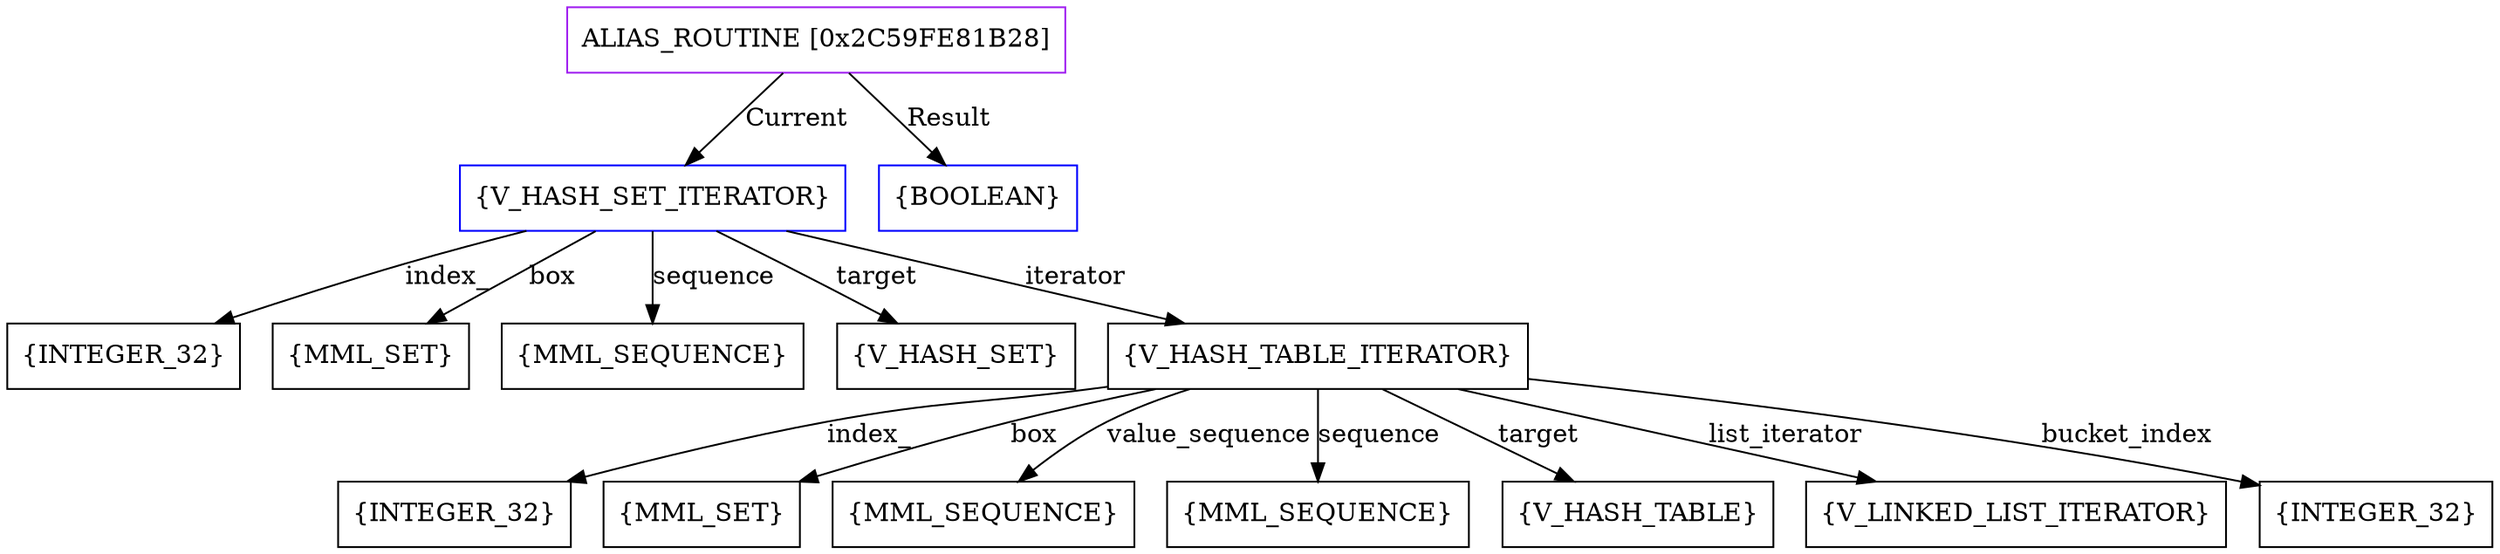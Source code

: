 digraph g {
	node [shape=box]
	b1[color=purple label=<ALIAS_ROUTINE [0x2C59FE81B28]>]
	b2[color=blue label=<{V_HASH_SET_ITERATOR}>]
	b3[label=<{INTEGER_32}>]
	b4[label=<{MML_SET}>]
	b5[label=<{MML_SEQUENCE}>]
	b6[label=<{V_HASH_SET}>]
	b7[label=<{V_HASH_TABLE_ITERATOR}>]
	b8[label=<{INTEGER_32}>]
	b9[label=<{MML_SET}>]
	b10[label=<{MML_SEQUENCE}>]
	b11[label=<{MML_SEQUENCE}>]
	b12[label=<{V_HASH_TABLE}>]
	b13[label=<{V_LINKED_LIST_ITERATOR}>]
	b14[label=<{INTEGER_32}>]
	b15[color=blue label=<{BOOLEAN}>]
	b1->b2[label=<Current>]
	b2->b3[label=<index_>]
	b2->b4[label=<box>]
	b2->b5[label=<sequence>]
	b2->b6[label=<target>]
	b2->b7[label=<iterator>]
	b7->b8[label=<index_>]
	b7->b9[label=<box>]
	b7->b10[label=<value_sequence>]
	b7->b11[label=<sequence>]
	b7->b12[label=<target>]
	b7->b13[label=<list_iterator>]
	b7->b14[label=<bucket_index>]
	b1->b15[label=<Result>]
}
